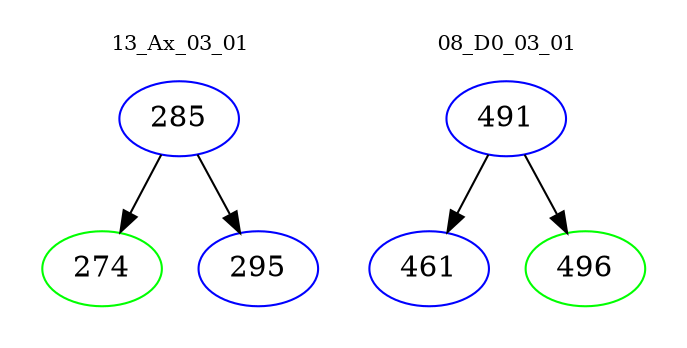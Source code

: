 digraph{
subgraph cluster_0 {
color = white
label = "13_Ax_03_01";
fontsize=10;
T0_285 [label="285", color="blue"]
T0_285 -> T0_274 [color="black"]
T0_274 [label="274", color="green"]
T0_285 -> T0_295 [color="black"]
T0_295 [label="295", color="blue"]
}
subgraph cluster_1 {
color = white
label = "08_D0_03_01";
fontsize=10;
T1_491 [label="491", color="blue"]
T1_491 -> T1_461 [color="black"]
T1_461 [label="461", color="blue"]
T1_491 -> T1_496 [color="black"]
T1_496 [label="496", color="green"]
}
}
